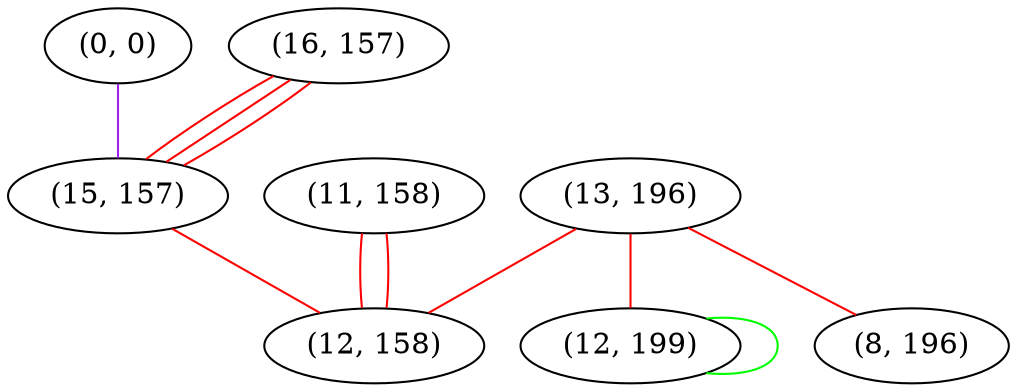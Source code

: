 graph "" {
"(0, 0)";
"(11, 158)";
"(13, 196)";
"(16, 157)";
"(15, 157)";
"(12, 158)";
"(12, 199)";
"(8, 196)";
"(0, 0)" -- "(15, 157)"  [color=purple, key=0, weight=4];
"(11, 158)" -- "(12, 158)"  [color=red, key=0, weight=1];
"(11, 158)" -- "(12, 158)"  [color=red, key=1, weight=1];
"(13, 196)" -- "(12, 199)"  [color=red, key=0, weight=1];
"(13, 196)" -- "(12, 158)"  [color=red, key=0, weight=1];
"(13, 196)" -- "(8, 196)"  [color=red, key=0, weight=1];
"(16, 157)" -- "(15, 157)"  [color=red, key=0, weight=1];
"(16, 157)" -- "(15, 157)"  [color=red, key=1, weight=1];
"(16, 157)" -- "(15, 157)"  [color=red, key=2, weight=1];
"(15, 157)" -- "(12, 158)"  [color=red, key=0, weight=1];
"(12, 199)" -- "(12, 199)"  [color=green, key=0, weight=2];
}
